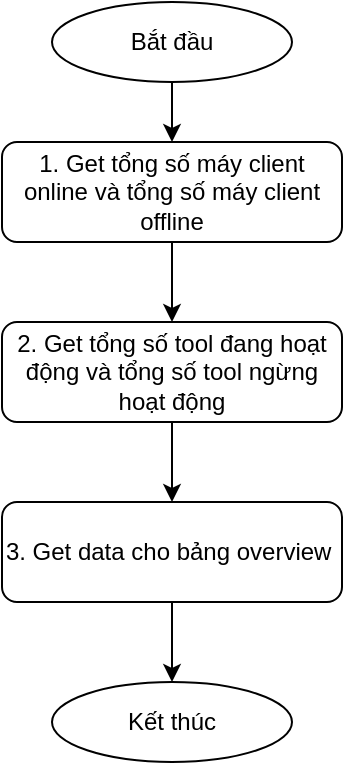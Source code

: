 <mxfile version="13.3.5" type="device"><diagram id="C5RBs43oDa-KdzZeNtuy" name="Page-1"><mxGraphModel dx="1326" dy="816" grid="1" gridSize="10" guides="1" tooltips="1" connect="1" arrows="1" fold="1" page="1" pageScale="1" pageWidth="827" pageHeight="1169" math="0" shadow="0"><root><mxCell id="WIyWlLk6GJQsqaUBKTNV-0"/><mxCell id="WIyWlLk6GJQsqaUBKTNV-1" parent="WIyWlLk6GJQsqaUBKTNV-0"/><mxCell id="INXTEKmAJ1OogapXxAMj-5" style="edgeStyle=orthogonalEdgeStyle;rounded=0;orthogonalLoop=1;jettySize=auto;html=1;exitX=0.5;exitY=1;exitDx=0;exitDy=0;" edge="1" parent="WIyWlLk6GJQsqaUBKTNV-1" source="WIyWlLk6GJQsqaUBKTNV-3" target="INXTEKmAJ1OogapXxAMj-1"><mxGeometry relative="1" as="geometry"/></mxCell><mxCell id="WIyWlLk6GJQsqaUBKTNV-3" value="1. Get tổng số máy client online và tổng số máy client offline" style="rounded=1;whiteSpace=wrap;html=1;fontSize=12;glass=0;strokeWidth=1;shadow=0;" parent="WIyWlLk6GJQsqaUBKTNV-1" vertex="1"><mxGeometry x="135" y="150" width="170" height="50" as="geometry"/></mxCell><mxCell id="INXTEKmAJ1OogapXxAMj-4" style="edgeStyle=orthogonalEdgeStyle;rounded=0;orthogonalLoop=1;jettySize=auto;html=1;exitX=0.5;exitY=1;exitDx=0;exitDy=0;entryX=0.5;entryY=0;entryDx=0;entryDy=0;" edge="1" parent="WIyWlLk6GJQsqaUBKTNV-1" source="INXTEKmAJ1OogapXxAMj-0" target="WIyWlLk6GJQsqaUBKTNV-3"><mxGeometry relative="1" as="geometry"/></mxCell><mxCell id="INXTEKmAJ1OogapXxAMj-0" value="Bắt đầu" style="ellipse;whiteSpace=wrap;html=1;" vertex="1" parent="WIyWlLk6GJQsqaUBKTNV-1"><mxGeometry x="160" y="80" width="120" height="40" as="geometry"/></mxCell><mxCell id="INXTEKmAJ1OogapXxAMj-6" style="edgeStyle=orthogonalEdgeStyle;rounded=0;orthogonalLoop=1;jettySize=auto;html=1;exitX=0.5;exitY=1;exitDx=0;exitDy=0;" edge="1" parent="WIyWlLk6GJQsqaUBKTNV-1" source="INXTEKmAJ1OogapXxAMj-1" target="INXTEKmAJ1OogapXxAMj-2"><mxGeometry relative="1" as="geometry"/></mxCell><mxCell id="INXTEKmAJ1OogapXxAMj-1" value="2. Get tổng số tool đang hoạt động và tổng số tool ngừng hoạt động" style="rounded=1;whiteSpace=wrap;html=1;fontSize=12;glass=0;strokeWidth=1;shadow=0;" vertex="1" parent="WIyWlLk6GJQsqaUBKTNV-1"><mxGeometry x="135" y="240" width="170" height="50" as="geometry"/></mxCell><mxCell id="INXTEKmAJ1OogapXxAMj-7" style="edgeStyle=orthogonalEdgeStyle;rounded=0;orthogonalLoop=1;jettySize=auto;html=1;exitX=0.5;exitY=1;exitDx=0;exitDy=0;entryX=0.5;entryY=0;entryDx=0;entryDy=0;" edge="1" parent="WIyWlLk6GJQsqaUBKTNV-1" source="INXTEKmAJ1OogapXxAMj-2" target="INXTEKmAJ1OogapXxAMj-3"><mxGeometry relative="1" as="geometry"/></mxCell><mxCell id="INXTEKmAJ1OogapXxAMj-2" value="3. Get data cho bảng overview&amp;nbsp;" style="rounded=1;whiteSpace=wrap;html=1;fontSize=12;glass=0;strokeWidth=1;shadow=0;" vertex="1" parent="WIyWlLk6GJQsqaUBKTNV-1"><mxGeometry x="135" y="330" width="170" height="50" as="geometry"/></mxCell><mxCell id="INXTEKmAJ1OogapXxAMj-3" value="Kết thúc" style="ellipse;whiteSpace=wrap;html=1;" vertex="1" parent="WIyWlLk6GJQsqaUBKTNV-1"><mxGeometry x="160" y="420" width="120" height="40" as="geometry"/></mxCell></root></mxGraphModel></diagram></mxfile>